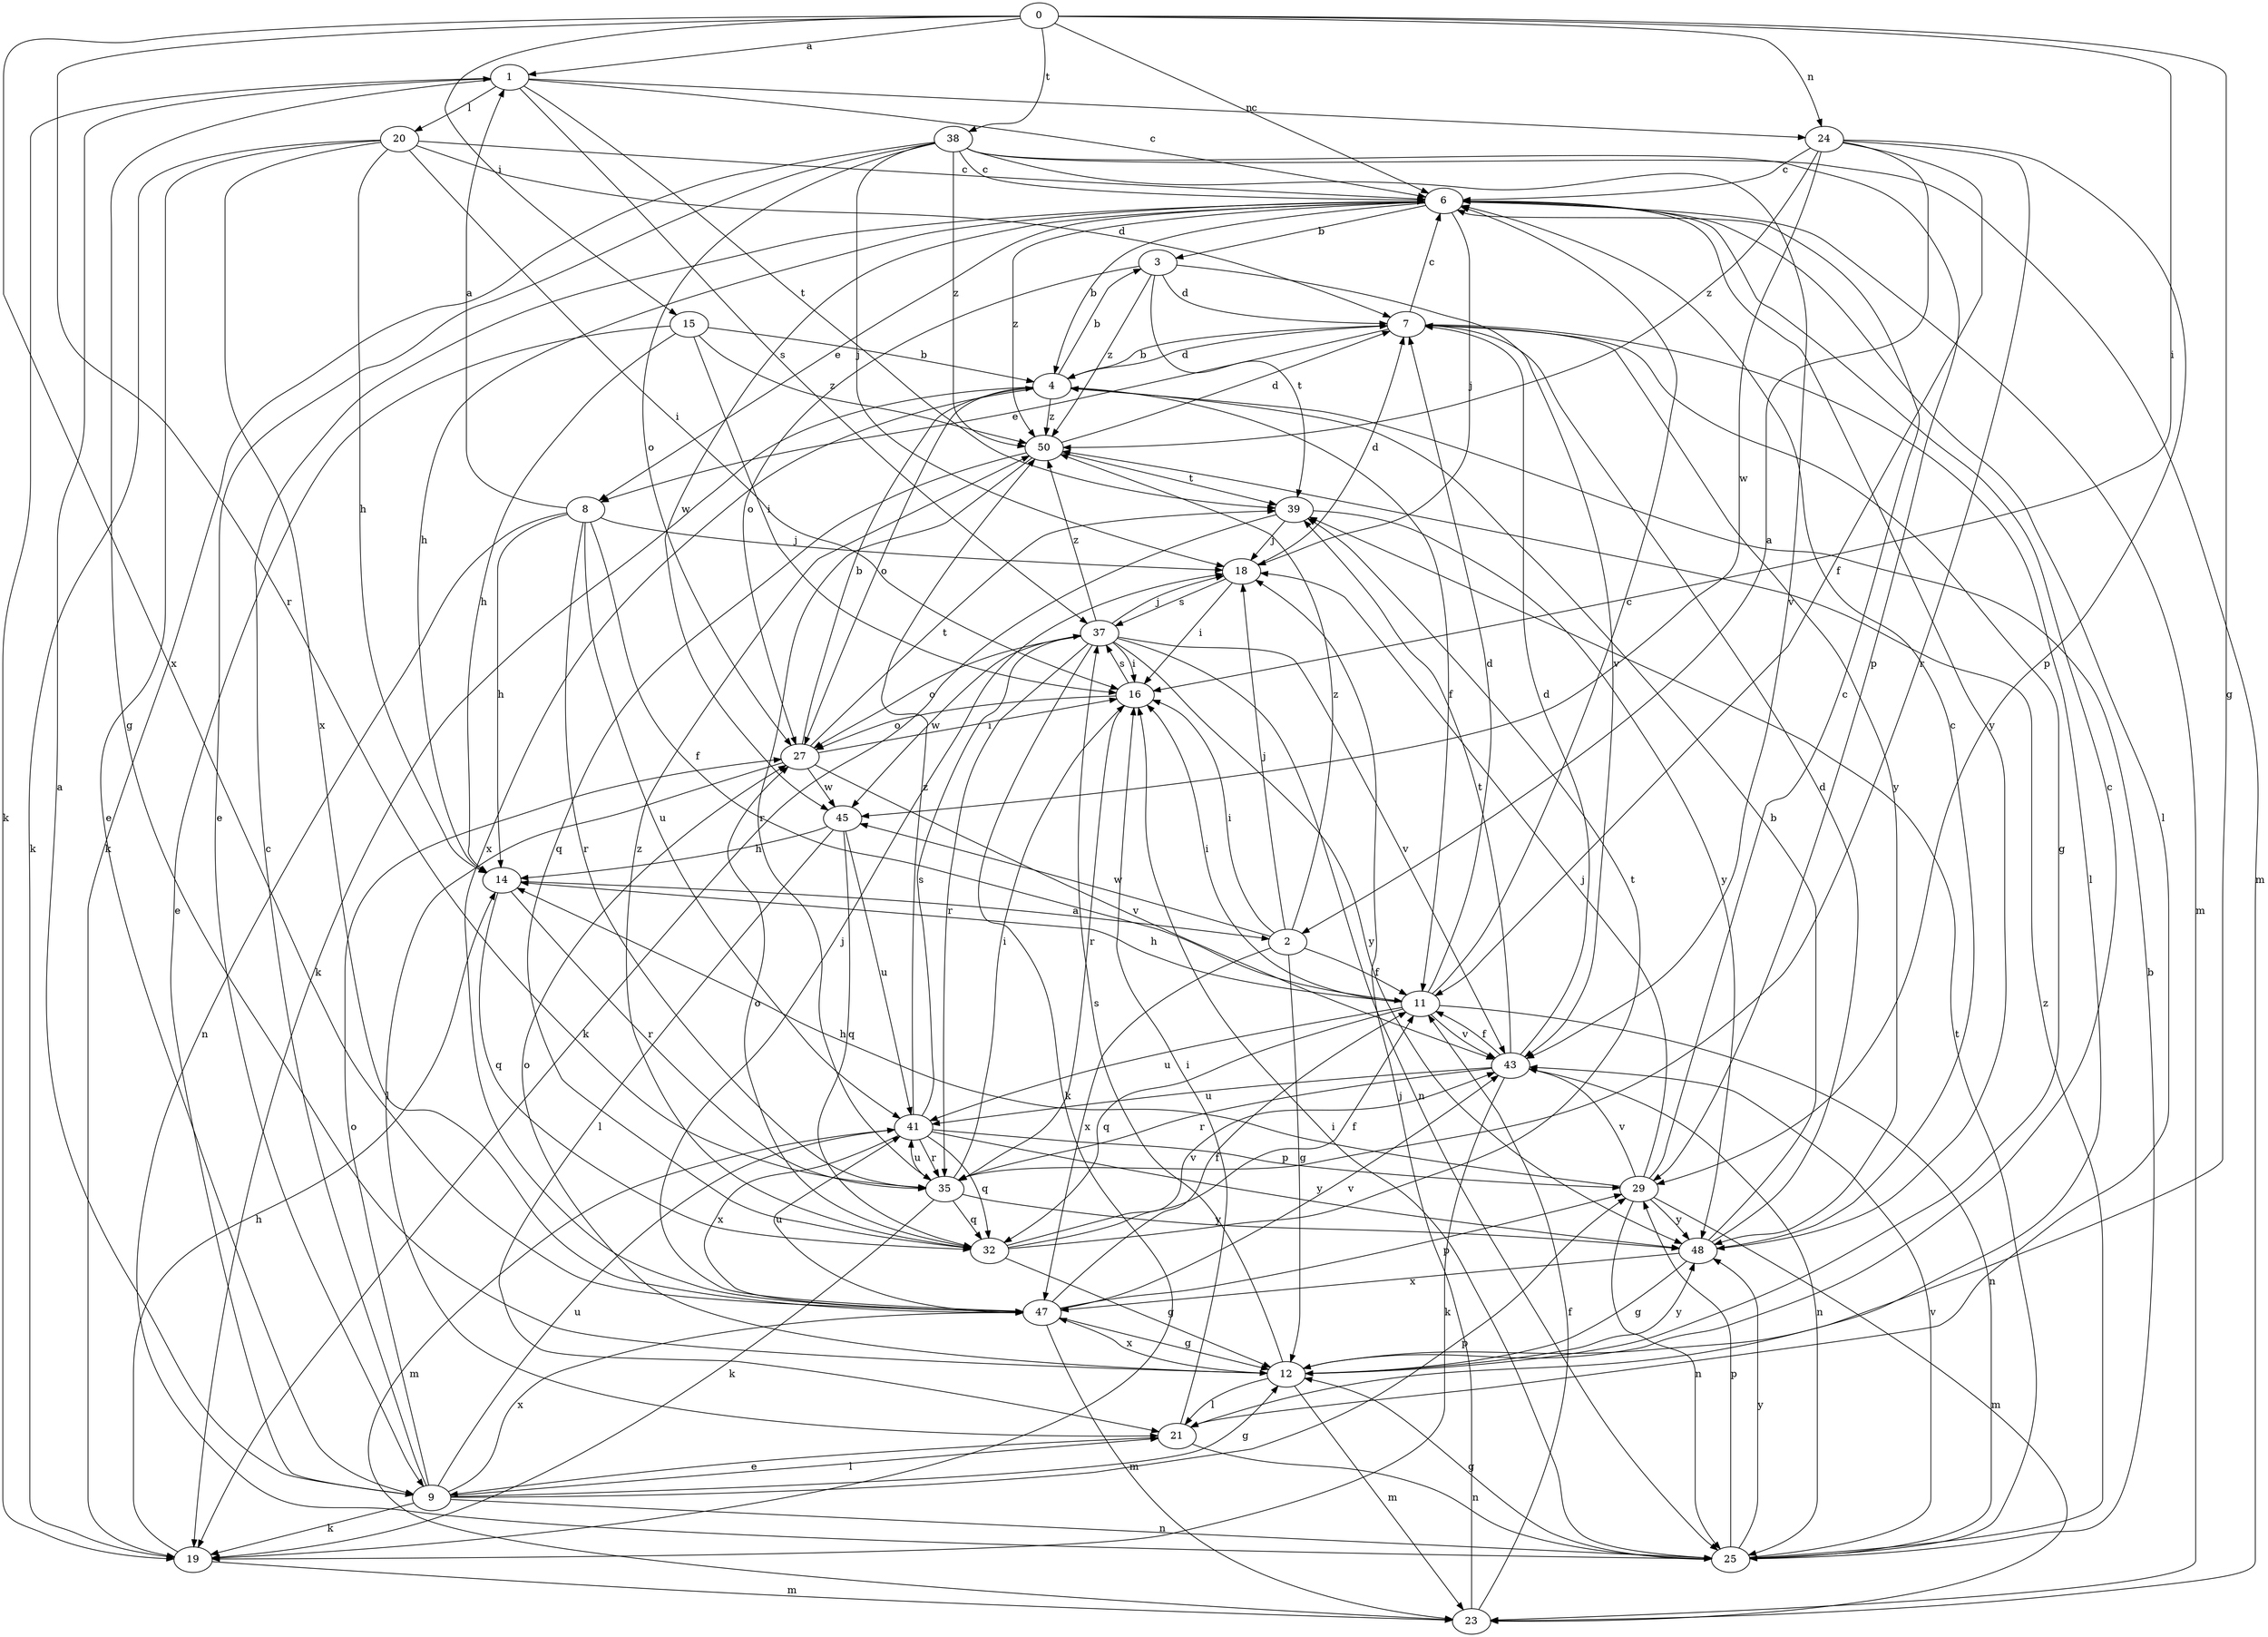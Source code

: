 strict digraph  {
0;
1;
2;
3;
4;
6;
7;
8;
9;
11;
12;
14;
15;
16;
18;
19;
20;
21;
23;
24;
25;
27;
29;
32;
35;
37;
38;
39;
41;
43;
45;
47;
48;
50;
0 -> 1  [label=a];
0 -> 6  [label=c];
0 -> 12  [label=g];
0 -> 15  [label=i];
0 -> 16  [label=i];
0 -> 24  [label=n];
0 -> 35  [label=r];
0 -> 38  [label=t];
0 -> 47  [label=x];
1 -> 6  [label=c];
1 -> 12  [label=g];
1 -> 19  [label=k];
1 -> 20  [label=l];
1 -> 24  [label=n];
1 -> 37  [label=s];
1 -> 39  [label=t];
2 -> 11  [label=f];
2 -> 12  [label=g];
2 -> 16  [label=i];
2 -> 18  [label=j];
2 -> 45  [label=w];
2 -> 47  [label=x];
2 -> 50  [label=z];
3 -> 7  [label=d];
3 -> 27  [label=o];
3 -> 39  [label=t];
3 -> 43  [label=v];
3 -> 50  [label=z];
4 -> 3  [label=b];
4 -> 7  [label=d];
4 -> 11  [label=f];
4 -> 19  [label=k];
4 -> 27  [label=o];
4 -> 47  [label=x];
4 -> 50  [label=z];
6 -> 3  [label=b];
6 -> 4  [label=b];
6 -> 8  [label=e];
6 -> 14  [label=h];
6 -> 18  [label=j];
6 -> 21  [label=l];
6 -> 23  [label=m];
6 -> 45  [label=w];
6 -> 48  [label=y];
6 -> 50  [label=z];
7 -> 4  [label=b];
7 -> 6  [label=c];
7 -> 8  [label=e];
7 -> 12  [label=g];
7 -> 21  [label=l];
7 -> 48  [label=y];
8 -> 1  [label=a];
8 -> 11  [label=f];
8 -> 14  [label=h];
8 -> 18  [label=j];
8 -> 25  [label=n];
8 -> 35  [label=r];
8 -> 41  [label=u];
9 -> 1  [label=a];
9 -> 6  [label=c];
9 -> 12  [label=g];
9 -> 19  [label=k];
9 -> 21  [label=l];
9 -> 25  [label=n];
9 -> 27  [label=o];
9 -> 29  [label=p];
9 -> 41  [label=u];
9 -> 47  [label=x];
11 -> 6  [label=c];
11 -> 7  [label=d];
11 -> 14  [label=h];
11 -> 16  [label=i];
11 -> 25  [label=n];
11 -> 32  [label=q];
11 -> 41  [label=u];
11 -> 43  [label=v];
12 -> 6  [label=c];
12 -> 21  [label=l];
12 -> 23  [label=m];
12 -> 27  [label=o];
12 -> 37  [label=s];
12 -> 47  [label=x];
12 -> 48  [label=y];
14 -> 2  [label=a];
14 -> 32  [label=q];
14 -> 35  [label=r];
15 -> 4  [label=b];
15 -> 9  [label=e];
15 -> 14  [label=h];
15 -> 16  [label=i];
15 -> 50  [label=z];
16 -> 27  [label=o];
16 -> 35  [label=r];
16 -> 37  [label=s];
18 -> 7  [label=d];
18 -> 16  [label=i];
18 -> 37  [label=s];
19 -> 14  [label=h];
19 -> 23  [label=m];
20 -> 6  [label=c];
20 -> 7  [label=d];
20 -> 9  [label=e];
20 -> 14  [label=h];
20 -> 16  [label=i];
20 -> 19  [label=k];
20 -> 47  [label=x];
21 -> 9  [label=e];
21 -> 16  [label=i];
21 -> 25  [label=n];
23 -> 11  [label=f];
23 -> 18  [label=j];
24 -> 2  [label=a];
24 -> 6  [label=c];
24 -> 11  [label=f];
24 -> 29  [label=p];
24 -> 35  [label=r];
24 -> 45  [label=w];
24 -> 50  [label=z];
25 -> 4  [label=b];
25 -> 12  [label=g];
25 -> 16  [label=i];
25 -> 29  [label=p];
25 -> 39  [label=t];
25 -> 43  [label=v];
25 -> 48  [label=y];
25 -> 50  [label=z];
27 -> 4  [label=b];
27 -> 16  [label=i];
27 -> 21  [label=l];
27 -> 39  [label=t];
27 -> 43  [label=v];
27 -> 45  [label=w];
29 -> 6  [label=c];
29 -> 14  [label=h];
29 -> 18  [label=j];
29 -> 23  [label=m];
29 -> 25  [label=n];
29 -> 43  [label=v];
29 -> 48  [label=y];
32 -> 11  [label=f];
32 -> 12  [label=g];
32 -> 27  [label=o];
32 -> 39  [label=t];
32 -> 43  [label=v];
32 -> 50  [label=z];
35 -> 16  [label=i];
35 -> 19  [label=k];
35 -> 32  [label=q];
35 -> 41  [label=u];
35 -> 48  [label=y];
37 -> 16  [label=i];
37 -> 18  [label=j];
37 -> 19  [label=k];
37 -> 25  [label=n];
37 -> 27  [label=o];
37 -> 35  [label=r];
37 -> 43  [label=v];
37 -> 45  [label=w];
37 -> 48  [label=y];
37 -> 50  [label=z];
38 -> 6  [label=c];
38 -> 9  [label=e];
38 -> 18  [label=j];
38 -> 19  [label=k];
38 -> 23  [label=m];
38 -> 27  [label=o];
38 -> 29  [label=p];
38 -> 43  [label=v];
38 -> 50  [label=z];
39 -> 18  [label=j];
39 -> 19  [label=k];
39 -> 48  [label=y];
41 -> 23  [label=m];
41 -> 29  [label=p];
41 -> 32  [label=q];
41 -> 35  [label=r];
41 -> 37  [label=s];
41 -> 47  [label=x];
41 -> 48  [label=y];
41 -> 50  [label=z];
43 -> 7  [label=d];
43 -> 11  [label=f];
43 -> 19  [label=k];
43 -> 25  [label=n];
43 -> 35  [label=r];
43 -> 39  [label=t];
43 -> 41  [label=u];
45 -> 14  [label=h];
45 -> 21  [label=l];
45 -> 32  [label=q];
45 -> 41  [label=u];
47 -> 11  [label=f];
47 -> 12  [label=g];
47 -> 18  [label=j];
47 -> 23  [label=m];
47 -> 29  [label=p];
47 -> 41  [label=u];
47 -> 43  [label=v];
48 -> 4  [label=b];
48 -> 6  [label=c];
48 -> 7  [label=d];
48 -> 12  [label=g];
48 -> 47  [label=x];
50 -> 7  [label=d];
50 -> 32  [label=q];
50 -> 35  [label=r];
50 -> 39  [label=t];
}
